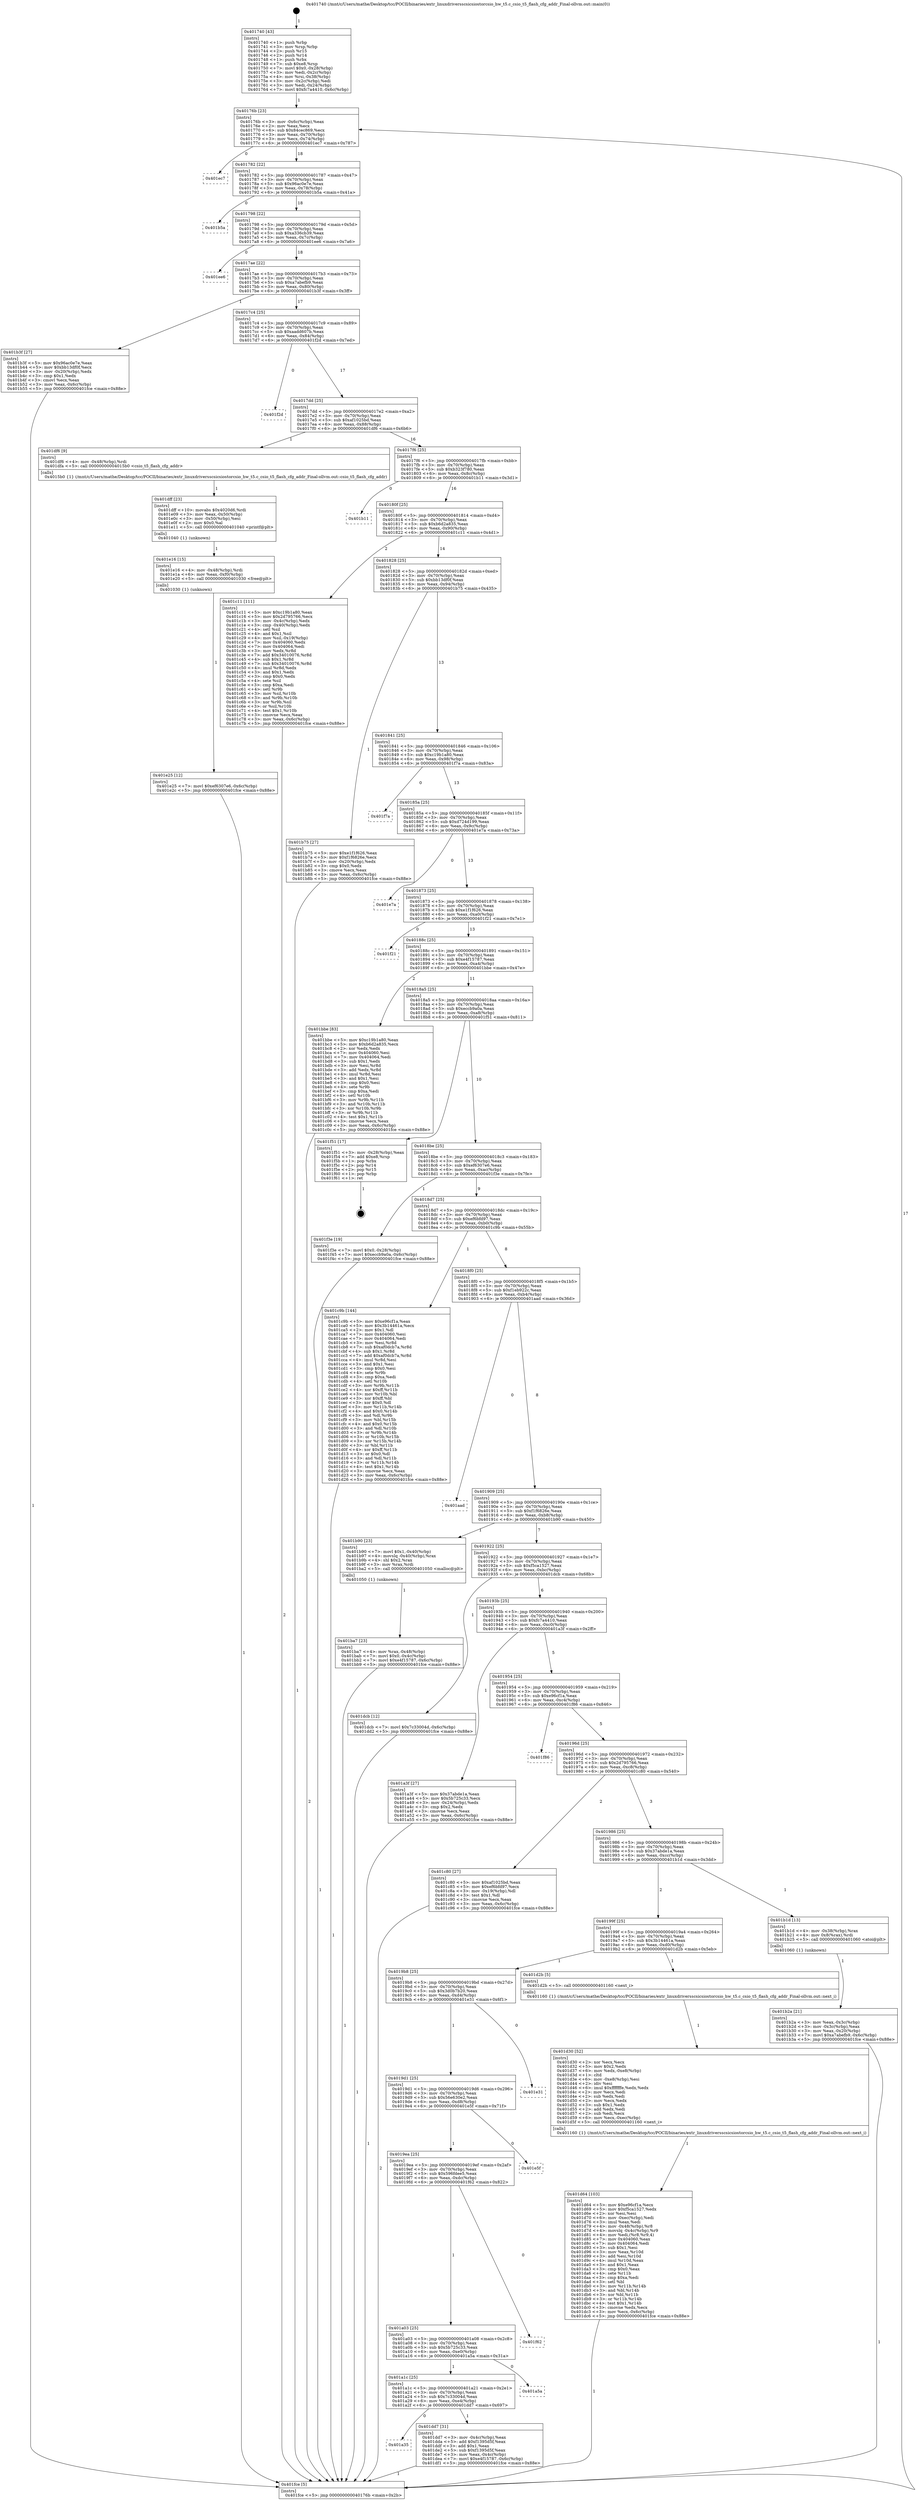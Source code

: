 digraph "0x401740" {
  label = "0x401740 (/mnt/c/Users/mathe/Desktop/tcc/POCII/binaries/extr_linuxdriversscsicsiostorcsio_hw_t5.c_csio_t5_flash_cfg_addr_Final-ollvm.out::main(0))"
  labelloc = "t"
  node[shape=record]

  Entry [label="",width=0.3,height=0.3,shape=circle,fillcolor=black,style=filled]
  "0x40176b" [label="{
     0x40176b [23]\l
     | [instrs]\l
     &nbsp;&nbsp;0x40176b \<+3\>: mov -0x6c(%rbp),%eax\l
     &nbsp;&nbsp;0x40176e \<+2\>: mov %eax,%ecx\l
     &nbsp;&nbsp;0x401770 \<+6\>: sub $0x84cec869,%ecx\l
     &nbsp;&nbsp;0x401776 \<+3\>: mov %eax,-0x70(%rbp)\l
     &nbsp;&nbsp;0x401779 \<+3\>: mov %ecx,-0x74(%rbp)\l
     &nbsp;&nbsp;0x40177c \<+6\>: je 0000000000401ec7 \<main+0x787\>\l
  }"]
  "0x401ec7" [label="{
     0x401ec7\l
  }", style=dashed]
  "0x401782" [label="{
     0x401782 [22]\l
     | [instrs]\l
     &nbsp;&nbsp;0x401782 \<+5\>: jmp 0000000000401787 \<main+0x47\>\l
     &nbsp;&nbsp;0x401787 \<+3\>: mov -0x70(%rbp),%eax\l
     &nbsp;&nbsp;0x40178a \<+5\>: sub $0x96ac0e7e,%eax\l
     &nbsp;&nbsp;0x40178f \<+3\>: mov %eax,-0x78(%rbp)\l
     &nbsp;&nbsp;0x401792 \<+6\>: je 0000000000401b5a \<main+0x41a\>\l
  }"]
  Exit [label="",width=0.3,height=0.3,shape=circle,fillcolor=black,style=filled,peripheries=2]
  "0x401b5a" [label="{
     0x401b5a\l
  }", style=dashed]
  "0x401798" [label="{
     0x401798 [22]\l
     | [instrs]\l
     &nbsp;&nbsp;0x401798 \<+5\>: jmp 000000000040179d \<main+0x5d\>\l
     &nbsp;&nbsp;0x40179d \<+3\>: mov -0x70(%rbp),%eax\l
     &nbsp;&nbsp;0x4017a0 \<+5\>: sub $0xa336cb39,%eax\l
     &nbsp;&nbsp;0x4017a5 \<+3\>: mov %eax,-0x7c(%rbp)\l
     &nbsp;&nbsp;0x4017a8 \<+6\>: je 0000000000401ee6 \<main+0x7a6\>\l
  }"]
  "0x401e25" [label="{
     0x401e25 [12]\l
     | [instrs]\l
     &nbsp;&nbsp;0x401e25 \<+7\>: movl $0xef6307e6,-0x6c(%rbp)\l
     &nbsp;&nbsp;0x401e2c \<+5\>: jmp 0000000000401fce \<main+0x88e\>\l
  }"]
  "0x401ee6" [label="{
     0x401ee6\l
  }", style=dashed]
  "0x4017ae" [label="{
     0x4017ae [22]\l
     | [instrs]\l
     &nbsp;&nbsp;0x4017ae \<+5\>: jmp 00000000004017b3 \<main+0x73\>\l
     &nbsp;&nbsp;0x4017b3 \<+3\>: mov -0x70(%rbp),%eax\l
     &nbsp;&nbsp;0x4017b6 \<+5\>: sub $0xa7abefb9,%eax\l
     &nbsp;&nbsp;0x4017bb \<+3\>: mov %eax,-0x80(%rbp)\l
     &nbsp;&nbsp;0x4017be \<+6\>: je 0000000000401b3f \<main+0x3ff\>\l
  }"]
  "0x401e16" [label="{
     0x401e16 [15]\l
     | [instrs]\l
     &nbsp;&nbsp;0x401e16 \<+4\>: mov -0x48(%rbp),%rdi\l
     &nbsp;&nbsp;0x401e1a \<+6\>: mov %eax,-0xf0(%rbp)\l
     &nbsp;&nbsp;0x401e20 \<+5\>: call 0000000000401030 \<free@plt\>\l
     | [calls]\l
     &nbsp;&nbsp;0x401030 \{1\} (unknown)\l
  }"]
  "0x401b3f" [label="{
     0x401b3f [27]\l
     | [instrs]\l
     &nbsp;&nbsp;0x401b3f \<+5\>: mov $0x96ac0e7e,%eax\l
     &nbsp;&nbsp;0x401b44 \<+5\>: mov $0xbb13df0f,%ecx\l
     &nbsp;&nbsp;0x401b49 \<+3\>: mov -0x20(%rbp),%edx\l
     &nbsp;&nbsp;0x401b4c \<+3\>: cmp $0x1,%edx\l
     &nbsp;&nbsp;0x401b4f \<+3\>: cmovl %ecx,%eax\l
     &nbsp;&nbsp;0x401b52 \<+3\>: mov %eax,-0x6c(%rbp)\l
     &nbsp;&nbsp;0x401b55 \<+5\>: jmp 0000000000401fce \<main+0x88e\>\l
  }"]
  "0x4017c4" [label="{
     0x4017c4 [25]\l
     | [instrs]\l
     &nbsp;&nbsp;0x4017c4 \<+5\>: jmp 00000000004017c9 \<main+0x89\>\l
     &nbsp;&nbsp;0x4017c9 \<+3\>: mov -0x70(%rbp),%eax\l
     &nbsp;&nbsp;0x4017cc \<+5\>: sub $0xaadd607b,%eax\l
     &nbsp;&nbsp;0x4017d1 \<+6\>: mov %eax,-0x84(%rbp)\l
     &nbsp;&nbsp;0x4017d7 \<+6\>: je 0000000000401f2d \<main+0x7ed\>\l
  }"]
  "0x401dff" [label="{
     0x401dff [23]\l
     | [instrs]\l
     &nbsp;&nbsp;0x401dff \<+10\>: movabs $0x4020d6,%rdi\l
     &nbsp;&nbsp;0x401e09 \<+3\>: mov %eax,-0x50(%rbp)\l
     &nbsp;&nbsp;0x401e0c \<+3\>: mov -0x50(%rbp),%esi\l
     &nbsp;&nbsp;0x401e0f \<+2\>: mov $0x0,%al\l
     &nbsp;&nbsp;0x401e11 \<+5\>: call 0000000000401040 \<printf@plt\>\l
     | [calls]\l
     &nbsp;&nbsp;0x401040 \{1\} (unknown)\l
  }"]
  "0x401f2d" [label="{
     0x401f2d\l
  }", style=dashed]
  "0x4017dd" [label="{
     0x4017dd [25]\l
     | [instrs]\l
     &nbsp;&nbsp;0x4017dd \<+5\>: jmp 00000000004017e2 \<main+0xa2\>\l
     &nbsp;&nbsp;0x4017e2 \<+3\>: mov -0x70(%rbp),%eax\l
     &nbsp;&nbsp;0x4017e5 \<+5\>: sub $0xaf1025bd,%eax\l
     &nbsp;&nbsp;0x4017ea \<+6\>: mov %eax,-0x88(%rbp)\l
     &nbsp;&nbsp;0x4017f0 \<+6\>: je 0000000000401df6 \<main+0x6b6\>\l
  }"]
  "0x401a35" [label="{
     0x401a35\l
  }", style=dashed]
  "0x401df6" [label="{
     0x401df6 [9]\l
     | [instrs]\l
     &nbsp;&nbsp;0x401df6 \<+4\>: mov -0x48(%rbp),%rdi\l
     &nbsp;&nbsp;0x401dfa \<+5\>: call 00000000004015b0 \<csio_t5_flash_cfg_addr\>\l
     | [calls]\l
     &nbsp;&nbsp;0x4015b0 \{1\} (/mnt/c/Users/mathe/Desktop/tcc/POCII/binaries/extr_linuxdriversscsicsiostorcsio_hw_t5.c_csio_t5_flash_cfg_addr_Final-ollvm.out::csio_t5_flash_cfg_addr)\l
  }"]
  "0x4017f6" [label="{
     0x4017f6 [25]\l
     | [instrs]\l
     &nbsp;&nbsp;0x4017f6 \<+5\>: jmp 00000000004017fb \<main+0xbb\>\l
     &nbsp;&nbsp;0x4017fb \<+3\>: mov -0x70(%rbp),%eax\l
     &nbsp;&nbsp;0x4017fe \<+5\>: sub $0xb323f780,%eax\l
     &nbsp;&nbsp;0x401803 \<+6\>: mov %eax,-0x8c(%rbp)\l
     &nbsp;&nbsp;0x401809 \<+6\>: je 0000000000401b11 \<main+0x3d1\>\l
  }"]
  "0x401dd7" [label="{
     0x401dd7 [31]\l
     | [instrs]\l
     &nbsp;&nbsp;0x401dd7 \<+3\>: mov -0x4c(%rbp),%eax\l
     &nbsp;&nbsp;0x401dda \<+5\>: add $0xf1395d5f,%eax\l
     &nbsp;&nbsp;0x401ddf \<+3\>: add $0x1,%eax\l
     &nbsp;&nbsp;0x401de2 \<+5\>: sub $0xf1395d5f,%eax\l
     &nbsp;&nbsp;0x401de7 \<+3\>: mov %eax,-0x4c(%rbp)\l
     &nbsp;&nbsp;0x401dea \<+7\>: movl $0xe4f15787,-0x6c(%rbp)\l
     &nbsp;&nbsp;0x401df1 \<+5\>: jmp 0000000000401fce \<main+0x88e\>\l
  }"]
  "0x401b11" [label="{
     0x401b11\l
  }", style=dashed]
  "0x40180f" [label="{
     0x40180f [25]\l
     | [instrs]\l
     &nbsp;&nbsp;0x40180f \<+5\>: jmp 0000000000401814 \<main+0xd4\>\l
     &nbsp;&nbsp;0x401814 \<+3\>: mov -0x70(%rbp),%eax\l
     &nbsp;&nbsp;0x401817 \<+5\>: sub $0xb6d2a835,%eax\l
     &nbsp;&nbsp;0x40181c \<+6\>: mov %eax,-0x90(%rbp)\l
     &nbsp;&nbsp;0x401822 \<+6\>: je 0000000000401c11 \<main+0x4d1\>\l
  }"]
  "0x401a1c" [label="{
     0x401a1c [25]\l
     | [instrs]\l
     &nbsp;&nbsp;0x401a1c \<+5\>: jmp 0000000000401a21 \<main+0x2e1\>\l
     &nbsp;&nbsp;0x401a21 \<+3\>: mov -0x70(%rbp),%eax\l
     &nbsp;&nbsp;0x401a24 \<+5\>: sub $0x7c33004d,%eax\l
     &nbsp;&nbsp;0x401a29 \<+6\>: mov %eax,-0xe4(%rbp)\l
     &nbsp;&nbsp;0x401a2f \<+6\>: je 0000000000401dd7 \<main+0x697\>\l
  }"]
  "0x401c11" [label="{
     0x401c11 [111]\l
     | [instrs]\l
     &nbsp;&nbsp;0x401c11 \<+5\>: mov $0xc19b1a80,%eax\l
     &nbsp;&nbsp;0x401c16 \<+5\>: mov $0x2d795766,%ecx\l
     &nbsp;&nbsp;0x401c1b \<+3\>: mov -0x4c(%rbp),%edx\l
     &nbsp;&nbsp;0x401c1e \<+3\>: cmp -0x40(%rbp),%edx\l
     &nbsp;&nbsp;0x401c21 \<+4\>: setl %sil\l
     &nbsp;&nbsp;0x401c25 \<+4\>: and $0x1,%sil\l
     &nbsp;&nbsp;0x401c29 \<+4\>: mov %sil,-0x19(%rbp)\l
     &nbsp;&nbsp;0x401c2d \<+7\>: mov 0x404060,%edx\l
     &nbsp;&nbsp;0x401c34 \<+7\>: mov 0x404064,%edi\l
     &nbsp;&nbsp;0x401c3b \<+3\>: mov %edx,%r8d\l
     &nbsp;&nbsp;0x401c3e \<+7\>: add $0x34010076,%r8d\l
     &nbsp;&nbsp;0x401c45 \<+4\>: sub $0x1,%r8d\l
     &nbsp;&nbsp;0x401c49 \<+7\>: sub $0x34010076,%r8d\l
     &nbsp;&nbsp;0x401c50 \<+4\>: imul %r8d,%edx\l
     &nbsp;&nbsp;0x401c54 \<+3\>: and $0x1,%edx\l
     &nbsp;&nbsp;0x401c57 \<+3\>: cmp $0x0,%edx\l
     &nbsp;&nbsp;0x401c5a \<+4\>: sete %sil\l
     &nbsp;&nbsp;0x401c5e \<+3\>: cmp $0xa,%edi\l
     &nbsp;&nbsp;0x401c61 \<+4\>: setl %r9b\l
     &nbsp;&nbsp;0x401c65 \<+3\>: mov %sil,%r10b\l
     &nbsp;&nbsp;0x401c68 \<+3\>: and %r9b,%r10b\l
     &nbsp;&nbsp;0x401c6b \<+3\>: xor %r9b,%sil\l
     &nbsp;&nbsp;0x401c6e \<+3\>: or %sil,%r10b\l
     &nbsp;&nbsp;0x401c71 \<+4\>: test $0x1,%r10b\l
     &nbsp;&nbsp;0x401c75 \<+3\>: cmovne %ecx,%eax\l
     &nbsp;&nbsp;0x401c78 \<+3\>: mov %eax,-0x6c(%rbp)\l
     &nbsp;&nbsp;0x401c7b \<+5\>: jmp 0000000000401fce \<main+0x88e\>\l
  }"]
  "0x401828" [label="{
     0x401828 [25]\l
     | [instrs]\l
     &nbsp;&nbsp;0x401828 \<+5\>: jmp 000000000040182d \<main+0xed\>\l
     &nbsp;&nbsp;0x40182d \<+3\>: mov -0x70(%rbp),%eax\l
     &nbsp;&nbsp;0x401830 \<+5\>: sub $0xbb13df0f,%eax\l
     &nbsp;&nbsp;0x401835 \<+6\>: mov %eax,-0x94(%rbp)\l
     &nbsp;&nbsp;0x40183b \<+6\>: je 0000000000401b75 \<main+0x435\>\l
  }"]
  "0x401a5a" [label="{
     0x401a5a\l
  }", style=dashed]
  "0x401b75" [label="{
     0x401b75 [27]\l
     | [instrs]\l
     &nbsp;&nbsp;0x401b75 \<+5\>: mov $0xe1f1f626,%eax\l
     &nbsp;&nbsp;0x401b7a \<+5\>: mov $0xf1f6826e,%ecx\l
     &nbsp;&nbsp;0x401b7f \<+3\>: mov -0x20(%rbp),%edx\l
     &nbsp;&nbsp;0x401b82 \<+3\>: cmp $0x0,%edx\l
     &nbsp;&nbsp;0x401b85 \<+3\>: cmove %ecx,%eax\l
     &nbsp;&nbsp;0x401b88 \<+3\>: mov %eax,-0x6c(%rbp)\l
     &nbsp;&nbsp;0x401b8b \<+5\>: jmp 0000000000401fce \<main+0x88e\>\l
  }"]
  "0x401841" [label="{
     0x401841 [25]\l
     | [instrs]\l
     &nbsp;&nbsp;0x401841 \<+5\>: jmp 0000000000401846 \<main+0x106\>\l
     &nbsp;&nbsp;0x401846 \<+3\>: mov -0x70(%rbp),%eax\l
     &nbsp;&nbsp;0x401849 \<+5\>: sub $0xc19b1a80,%eax\l
     &nbsp;&nbsp;0x40184e \<+6\>: mov %eax,-0x98(%rbp)\l
     &nbsp;&nbsp;0x401854 \<+6\>: je 0000000000401f7a \<main+0x83a\>\l
  }"]
  "0x401a03" [label="{
     0x401a03 [25]\l
     | [instrs]\l
     &nbsp;&nbsp;0x401a03 \<+5\>: jmp 0000000000401a08 \<main+0x2c8\>\l
     &nbsp;&nbsp;0x401a08 \<+3\>: mov -0x70(%rbp),%eax\l
     &nbsp;&nbsp;0x401a0b \<+5\>: sub $0x5b725c33,%eax\l
     &nbsp;&nbsp;0x401a10 \<+6\>: mov %eax,-0xe0(%rbp)\l
     &nbsp;&nbsp;0x401a16 \<+6\>: je 0000000000401a5a \<main+0x31a\>\l
  }"]
  "0x401f7a" [label="{
     0x401f7a\l
  }", style=dashed]
  "0x40185a" [label="{
     0x40185a [25]\l
     | [instrs]\l
     &nbsp;&nbsp;0x40185a \<+5\>: jmp 000000000040185f \<main+0x11f\>\l
     &nbsp;&nbsp;0x40185f \<+3\>: mov -0x70(%rbp),%eax\l
     &nbsp;&nbsp;0x401862 \<+5\>: sub $0xd724d199,%eax\l
     &nbsp;&nbsp;0x401867 \<+6\>: mov %eax,-0x9c(%rbp)\l
     &nbsp;&nbsp;0x40186d \<+6\>: je 0000000000401e7a \<main+0x73a\>\l
  }"]
  "0x401f62" [label="{
     0x401f62\l
  }", style=dashed]
  "0x401e7a" [label="{
     0x401e7a\l
  }", style=dashed]
  "0x401873" [label="{
     0x401873 [25]\l
     | [instrs]\l
     &nbsp;&nbsp;0x401873 \<+5\>: jmp 0000000000401878 \<main+0x138\>\l
     &nbsp;&nbsp;0x401878 \<+3\>: mov -0x70(%rbp),%eax\l
     &nbsp;&nbsp;0x40187b \<+5\>: sub $0xe1f1f626,%eax\l
     &nbsp;&nbsp;0x401880 \<+6\>: mov %eax,-0xa0(%rbp)\l
     &nbsp;&nbsp;0x401886 \<+6\>: je 0000000000401f21 \<main+0x7e1\>\l
  }"]
  "0x4019ea" [label="{
     0x4019ea [25]\l
     | [instrs]\l
     &nbsp;&nbsp;0x4019ea \<+5\>: jmp 00000000004019ef \<main+0x2af\>\l
     &nbsp;&nbsp;0x4019ef \<+3\>: mov -0x70(%rbp),%eax\l
     &nbsp;&nbsp;0x4019f2 \<+5\>: sub $0x596fdee5,%eax\l
     &nbsp;&nbsp;0x4019f7 \<+6\>: mov %eax,-0xdc(%rbp)\l
     &nbsp;&nbsp;0x4019fd \<+6\>: je 0000000000401f62 \<main+0x822\>\l
  }"]
  "0x401f21" [label="{
     0x401f21\l
  }", style=dashed]
  "0x40188c" [label="{
     0x40188c [25]\l
     | [instrs]\l
     &nbsp;&nbsp;0x40188c \<+5\>: jmp 0000000000401891 \<main+0x151\>\l
     &nbsp;&nbsp;0x401891 \<+3\>: mov -0x70(%rbp),%eax\l
     &nbsp;&nbsp;0x401894 \<+5\>: sub $0xe4f15787,%eax\l
     &nbsp;&nbsp;0x401899 \<+6\>: mov %eax,-0xa4(%rbp)\l
     &nbsp;&nbsp;0x40189f \<+6\>: je 0000000000401bbe \<main+0x47e\>\l
  }"]
  "0x401e5f" [label="{
     0x401e5f\l
  }", style=dashed]
  "0x401bbe" [label="{
     0x401bbe [83]\l
     | [instrs]\l
     &nbsp;&nbsp;0x401bbe \<+5\>: mov $0xc19b1a80,%eax\l
     &nbsp;&nbsp;0x401bc3 \<+5\>: mov $0xb6d2a835,%ecx\l
     &nbsp;&nbsp;0x401bc8 \<+2\>: xor %edx,%edx\l
     &nbsp;&nbsp;0x401bca \<+7\>: mov 0x404060,%esi\l
     &nbsp;&nbsp;0x401bd1 \<+7\>: mov 0x404064,%edi\l
     &nbsp;&nbsp;0x401bd8 \<+3\>: sub $0x1,%edx\l
     &nbsp;&nbsp;0x401bdb \<+3\>: mov %esi,%r8d\l
     &nbsp;&nbsp;0x401bde \<+3\>: add %edx,%r8d\l
     &nbsp;&nbsp;0x401be1 \<+4\>: imul %r8d,%esi\l
     &nbsp;&nbsp;0x401be5 \<+3\>: and $0x1,%esi\l
     &nbsp;&nbsp;0x401be8 \<+3\>: cmp $0x0,%esi\l
     &nbsp;&nbsp;0x401beb \<+4\>: sete %r9b\l
     &nbsp;&nbsp;0x401bef \<+3\>: cmp $0xa,%edi\l
     &nbsp;&nbsp;0x401bf2 \<+4\>: setl %r10b\l
     &nbsp;&nbsp;0x401bf6 \<+3\>: mov %r9b,%r11b\l
     &nbsp;&nbsp;0x401bf9 \<+3\>: and %r10b,%r11b\l
     &nbsp;&nbsp;0x401bfc \<+3\>: xor %r10b,%r9b\l
     &nbsp;&nbsp;0x401bff \<+3\>: or %r9b,%r11b\l
     &nbsp;&nbsp;0x401c02 \<+4\>: test $0x1,%r11b\l
     &nbsp;&nbsp;0x401c06 \<+3\>: cmovne %ecx,%eax\l
     &nbsp;&nbsp;0x401c09 \<+3\>: mov %eax,-0x6c(%rbp)\l
     &nbsp;&nbsp;0x401c0c \<+5\>: jmp 0000000000401fce \<main+0x88e\>\l
  }"]
  "0x4018a5" [label="{
     0x4018a5 [25]\l
     | [instrs]\l
     &nbsp;&nbsp;0x4018a5 \<+5\>: jmp 00000000004018aa \<main+0x16a\>\l
     &nbsp;&nbsp;0x4018aa \<+3\>: mov -0x70(%rbp),%eax\l
     &nbsp;&nbsp;0x4018ad \<+5\>: sub $0xeccb9a0a,%eax\l
     &nbsp;&nbsp;0x4018b2 \<+6\>: mov %eax,-0xa8(%rbp)\l
     &nbsp;&nbsp;0x4018b8 \<+6\>: je 0000000000401f51 \<main+0x811\>\l
  }"]
  "0x4019d1" [label="{
     0x4019d1 [25]\l
     | [instrs]\l
     &nbsp;&nbsp;0x4019d1 \<+5\>: jmp 00000000004019d6 \<main+0x296\>\l
     &nbsp;&nbsp;0x4019d6 \<+3\>: mov -0x70(%rbp),%eax\l
     &nbsp;&nbsp;0x4019d9 \<+5\>: sub $0x56e630e2,%eax\l
     &nbsp;&nbsp;0x4019de \<+6\>: mov %eax,-0xd8(%rbp)\l
     &nbsp;&nbsp;0x4019e4 \<+6\>: je 0000000000401e5f \<main+0x71f\>\l
  }"]
  "0x401f51" [label="{
     0x401f51 [17]\l
     | [instrs]\l
     &nbsp;&nbsp;0x401f51 \<+3\>: mov -0x28(%rbp),%eax\l
     &nbsp;&nbsp;0x401f54 \<+7\>: add $0xe8,%rsp\l
     &nbsp;&nbsp;0x401f5b \<+1\>: pop %rbx\l
     &nbsp;&nbsp;0x401f5c \<+2\>: pop %r14\l
     &nbsp;&nbsp;0x401f5e \<+2\>: pop %r15\l
     &nbsp;&nbsp;0x401f60 \<+1\>: pop %rbp\l
     &nbsp;&nbsp;0x401f61 \<+1\>: ret\l
  }"]
  "0x4018be" [label="{
     0x4018be [25]\l
     | [instrs]\l
     &nbsp;&nbsp;0x4018be \<+5\>: jmp 00000000004018c3 \<main+0x183\>\l
     &nbsp;&nbsp;0x4018c3 \<+3\>: mov -0x70(%rbp),%eax\l
     &nbsp;&nbsp;0x4018c6 \<+5\>: sub $0xef6307e6,%eax\l
     &nbsp;&nbsp;0x4018cb \<+6\>: mov %eax,-0xac(%rbp)\l
     &nbsp;&nbsp;0x4018d1 \<+6\>: je 0000000000401f3e \<main+0x7fe\>\l
  }"]
  "0x401e31" [label="{
     0x401e31\l
  }", style=dashed]
  "0x401f3e" [label="{
     0x401f3e [19]\l
     | [instrs]\l
     &nbsp;&nbsp;0x401f3e \<+7\>: movl $0x0,-0x28(%rbp)\l
     &nbsp;&nbsp;0x401f45 \<+7\>: movl $0xeccb9a0a,-0x6c(%rbp)\l
     &nbsp;&nbsp;0x401f4c \<+5\>: jmp 0000000000401fce \<main+0x88e\>\l
  }"]
  "0x4018d7" [label="{
     0x4018d7 [25]\l
     | [instrs]\l
     &nbsp;&nbsp;0x4018d7 \<+5\>: jmp 00000000004018dc \<main+0x19c\>\l
     &nbsp;&nbsp;0x4018dc \<+3\>: mov -0x70(%rbp),%eax\l
     &nbsp;&nbsp;0x4018df \<+5\>: sub $0xef6bfd97,%eax\l
     &nbsp;&nbsp;0x4018e4 \<+6\>: mov %eax,-0xb0(%rbp)\l
     &nbsp;&nbsp;0x4018ea \<+6\>: je 0000000000401c9b \<main+0x55b\>\l
  }"]
  "0x401d64" [label="{
     0x401d64 [103]\l
     | [instrs]\l
     &nbsp;&nbsp;0x401d64 \<+5\>: mov $0xe96cf1a,%ecx\l
     &nbsp;&nbsp;0x401d69 \<+5\>: mov $0xf5ca1527,%edx\l
     &nbsp;&nbsp;0x401d6e \<+2\>: xor %esi,%esi\l
     &nbsp;&nbsp;0x401d70 \<+6\>: mov -0xec(%rbp),%edi\l
     &nbsp;&nbsp;0x401d76 \<+3\>: imul %eax,%edi\l
     &nbsp;&nbsp;0x401d79 \<+4\>: mov -0x48(%rbp),%r8\l
     &nbsp;&nbsp;0x401d7d \<+4\>: movslq -0x4c(%rbp),%r9\l
     &nbsp;&nbsp;0x401d81 \<+4\>: mov %edi,(%r8,%r9,4)\l
     &nbsp;&nbsp;0x401d85 \<+7\>: mov 0x404060,%eax\l
     &nbsp;&nbsp;0x401d8c \<+7\>: mov 0x404064,%edi\l
     &nbsp;&nbsp;0x401d93 \<+3\>: sub $0x1,%esi\l
     &nbsp;&nbsp;0x401d96 \<+3\>: mov %eax,%r10d\l
     &nbsp;&nbsp;0x401d99 \<+3\>: add %esi,%r10d\l
     &nbsp;&nbsp;0x401d9c \<+4\>: imul %r10d,%eax\l
     &nbsp;&nbsp;0x401da0 \<+3\>: and $0x1,%eax\l
     &nbsp;&nbsp;0x401da3 \<+3\>: cmp $0x0,%eax\l
     &nbsp;&nbsp;0x401da6 \<+4\>: sete %r11b\l
     &nbsp;&nbsp;0x401daa \<+3\>: cmp $0xa,%edi\l
     &nbsp;&nbsp;0x401dad \<+3\>: setl %bl\l
     &nbsp;&nbsp;0x401db0 \<+3\>: mov %r11b,%r14b\l
     &nbsp;&nbsp;0x401db3 \<+3\>: and %bl,%r14b\l
     &nbsp;&nbsp;0x401db6 \<+3\>: xor %bl,%r11b\l
     &nbsp;&nbsp;0x401db9 \<+3\>: or %r11b,%r14b\l
     &nbsp;&nbsp;0x401dbc \<+4\>: test $0x1,%r14b\l
     &nbsp;&nbsp;0x401dc0 \<+3\>: cmovne %edx,%ecx\l
     &nbsp;&nbsp;0x401dc3 \<+3\>: mov %ecx,-0x6c(%rbp)\l
     &nbsp;&nbsp;0x401dc6 \<+5\>: jmp 0000000000401fce \<main+0x88e\>\l
  }"]
  "0x401c9b" [label="{
     0x401c9b [144]\l
     | [instrs]\l
     &nbsp;&nbsp;0x401c9b \<+5\>: mov $0xe96cf1a,%eax\l
     &nbsp;&nbsp;0x401ca0 \<+5\>: mov $0x3b14461a,%ecx\l
     &nbsp;&nbsp;0x401ca5 \<+2\>: mov $0x1,%dl\l
     &nbsp;&nbsp;0x401ca7 \<+7\>: mov 0x404060,%esi\l
     &nbsp;&nbsp;0x401cae \<+7\>: mov 0x404064,%edi\l
     &nbsp;&nbsp;0x401cb5 \<+3\>: mov %esi,%r8d\l
     &nbsp;&nbsp;0x401cb8 \<+7\>: sub $0xaf0dcb7a,%r8d\l
     &nbsp;&nbsp;0x401cbf \<+4\>: sub $0x1,%r8d\l
     &nbsp;&nbsp;0x401cc3 \<+7\>: add $0xaf0dcb7a,%r8d\l
     &nbsp;&nbsp;0x401cca \<+4\>: imul %r8d,%esi\l
     &nbsp;&nbsp;0x401cce \<+3\>: and $0x1,%esi\l
     &nbsp;&nbsp;0x401cd1 \<+3\>: cmp $0x0,%esi\l
     &nbsp;&nbsp;0x401cd4 \<+4\>: sete %r9b\l
     &nbsp;&nbsp;0x401cd8 \<+3\>: cmp $0xa,%edi\l
     &nbsp;&nbsp;0x401cdb \<+4\>: setl %r10b\l
     &nbsp;&nbsp;0x401cdf \<+3\>: mov %r9b,%r11b\l
     &nbsp;&nbsp;0x401ce2 \<+4\>: xor $0xff,%r11b\l
     &nbsp;&nbsp;0x401ce6 \<+3\>: mov %r10b,%bl\l
     &nbsp;&nbsp;0x401ce9 \<+3\>: xor $0xff,%bl\l
     &nbsp;&nbsp;0x401cec \<+3\>: xor $0x0,%dl\l
     &nbsp;&nbsp;0x401cef \<+3\>: mov %r11b,%r14b\l
     &nbsp;&nbsp;0x401cf2 \<+4\>: and $0x0,%r14b\l
     &nbsp;&nbsp;0x401cf6 \<+3\>: and %dl,%r9b\l
     &nbsp;&nbsp;0x401cf9 \<+3\>: mov %bl,%r15b\l
     &nbsp;&nbsp;0x401cfc \<+4\>: and $0x0,%r15b\l
     &nbsp;&nbsp;0x401d00 \<+3\>: and %dl,%r10b\l
     &nbsp;&nbsp;0x401d03 \<+3\>: or %r9b,%r14b\l
     &nbsp;&nbsp;0x401d06 \<+3\>: or %r10b,%r15b\l
     &nbsp;&nbsp;0x401d09 \<+3\>: xor %r15b,%r14b\l
     &nbsp;&nbsp;0x401d0c \<+3\>: or %bl,%r11b\l
     &nbsp;&nbsp;0x401d0f \<+4\>: xor $0xff,%r11b\l
     &nbsp;&nbsp;0x401d13 \<+3\>: or $0x0,%dl\l
     &nbsp;&nbsp;0x401d16 \<+3\>: and %dl,%r11b\l
     &nbsp;&nbsp;0x401d19 \<+3\>: or %r11b,%r14b\l
     &nbsp;&nbsp;0x401d1c \<+4\>: test $0x1,%r14b\l
     &nbsp;&nbsp;0x401d20 \<+3\>: cmovne %ecx,%eax\l
     &nbsp;&nbsp;0x401d23 \<+3\>: mov %eax,-0x6c(%rbp)\l
     &nbsp;&nbsp;0x401d26 \<+5\>: jmp 0000000000401fce \<main+0x88e\>\l
  }"]
  "0x4018f0" [label="{
     0x4018f0 [25]\l
     | [instrs]\l
     &nbsp;&nbsp;0x4018f0 \<+5\>: jmp 00000000004018f5 \<main+0x1b5\>\l
     &nbsp;&nbsp;0x4018f5 \<+3\>: mov -0x70(%rbp),%eax\l
     &nbsp;&nbsp;0x4018f8 \<+5\>: sub $0xf1eb922c,%eax\l
     &nbsp;&nbsp;0x4018fd \<+6\>: mov %eax,-0xb4(%rbp)\l
     &nbsp;&nbsp;0x401903 \<+6\>: je 0000000000401aad \<main+0x36d\>\l
  }"]
  "0x401d30" [label="{
     0x401d30 [52]\l
     | [instrs]\l
     &nbsp;&nbsp;0x401d30 \<+2\>: xor %ecx,%ecx\l
     &nbsp;&nbsp;0x401d32 \<+5\>: mov $0x2,%edx\l
     &nbsp;&nbsp;0x401d37 \<+6\>: mov %edx,-0xe8(%rbp)\l
     &nbsp;&nbsp;0x401d3d \<+1\>: cltd\l
     &nbsp;&nbsp;0x401d3e \<+6\>: mov -0xe8(%rbp),%esi\l
     &nbsp;&nbsp;0x401d44 \<+2\>: idiv %esi\l
     &nbsp;&nbsp;0x401d46 \<+6\>: imul $0xfffffffe,%edx,%edx\l
     &nbsp;&nbsp;0x401d4c \<+2\>: mov %ecx,%edi\l
     &nbsp;&nbsp;0x401d4e \<+2\>: sub %edx,%edi\l
     &nbsp;&nbsp;0x401d50 \<+2\>: mov %ecx,%edx\l
     &nbsp;&nbsp;0x401d52 \<+3\>: sub $0x1,%edx\l
     &nbsp;&nbsp;0x401d55 \<+2\>: add %edx,%edi\l
     &nbsp;&nbsp;0x401d57 \<+2\>: sub %edi,%ecx\l
     &nbsp;&nbsp;0x401d59 \<+6\>: mov %ecx,-0xec(%rbp)\l
     &nbsp;&nbsp;0x401d5f \<+5\>: call 0000000000401160 \<next_i\>\l
     | [calls]\l
     &nbsp;&nbsp;0x401160 \{1\} (/mnt/c/Users/mathe/Desktop/tcc/POCII/binaries/extr_linuxdriversscsicsiostorcsio_hw_t5.c_csio_t5_flash_cfg_addr_Final-ollvm.out::next_i)\l
  }"]
  "0x401aad" [label="{
     0x401aad\l
  }", style=dashed]
  "0x401909" [label="{
     0x401909 [25]\l
     | [instrs]\l
     &nbsp;&nbsp;0x401909 \<+5\>: jmp 000000000040190e \<main+0x1ce\>\l
     &nbsp;&nbsp;0x40190e \<+3\>: mov -0x70(%rbp),%eax\l
     &nbsp;&nbsp;0x401911 \<+5\>: sub $0xf1f6826e,%eax\l
     &nbsp;&nbsp;0x401916 \<+6\>: mov %eax,-0xb8(%rbp)\l
     &nbsp;&nbsp;0x40191c \<+6\>: je 0000000000401b90 \<main+0x450\>\l
  }"]
  "0x4019b8" [label="{
     0x4019b8 [25]\l
     | [instrs]\l
     &nbsp;&nbsp;0x4019b8 \<+5\>: jmp 00000000004019bd \<main+0x27d\>\l
     &nbsp;&nbsp;0x4019bd \<+3\>: mov -0x70(%rbp),%eax\l
     &nbsp;&nbsp;0x4019c0 \<+5\>: sub $0x3d0b7b20,%eax\l
     &nbsp;&nbsp;0x4019c5 \<+6\>: mov %eax,-0xd4(%rbp)\l
     &nbsp;&nbsp;0x4019cb \<+6\>: je 0000000000401e31 \<main+0x6f1\>\l
  }"]
  "0x401b90" [label="{
     0x401b90 [23]\l
     | [instrs]\l
     &nbsp;&nbsp;0x401b90 \<+7\>: movl $0x1,-0x40(%rbp)\l
     &nbsp;&nbsp;0x401b97 \<+4\>: movslq -0x40(%rbp),%rax\l
     &nbsp;&nbsp;0x401b9b \<+4\>: shl $0x2,%rax\l
     &nbsp;&nbsp;0x401b9f \<+3\>: mov %rax,%rdi\l
     &nbsp;&nbsp;0x401ba2 \<+5\>: call 0000000000401050 \<malloc@plt\>\l
     | [calls]\l
     &nbsp;&nbsp;0x401050 \{1\} (unknown)\l
  }"]
  "0x401922" [label="{
     0x401922 [25]\l
     | [instrs]\l
     &nbsp;&nbsp;0x401922 \<+5\>: jmp 0000000000401927 \<main+0x1e7\>\l
     &nbsp;&nbsp;0x401927 \<+3\>: mov -0x70(%rbp),%eax\l
     &nbsp;&nbsp;0x40192a \<+5\>: sub $0xf5ca1527,%eax\l
     &nbsp;&nbsp;0x40192f \<+6\>: mov %eax,-0xbc(%rbp)\l
     &nbsp;&nbsp;0x401935 \<+6\>: je 0000000000401dcb \<main+0x68b\>\l
  }"]
  "0x401d2b" [label="{
     0x401d2b [5]\l
     | [instrs]\l
     &nbsp;&nbsp;0x401d2b \<+5\>: call 0000000000401160 \<next_i\>\l
     | [calls]\l
     &nbsp;&nbsp;0x401160 \{1\} (/mnt/c/Users/mathe/Desktop/tcc/POCII/binaries/extr_linuxdriversscsicsiostorcsio_hw_t5.c_csio_t5_flash_cfg_addr_Final-ollvm.out::next_i)\l
  }"]
  "0x401dcb" [label="{
     0x401dcb [12]\l
     | [instrs]\l
     &nbsp;&nbsp;0x401dcb \<+7\>: movl $0x7c33004d,-0x6c(%rbp)\l
     &nbsp;&nbsp;0x401dd2 \<+5\>: jmp 0000000000401fce \<main+0x88e\>\l
  }"]
  "0x40193b" [label="{
     0x40193b [25]\l
     | [instrs]\l
     &nbsp;&nbsp;0x40193b \<+5\>: jmp 0000000000401940 \<main+0x200\>\l
     &nbsp;&nbsp;0x401940 \<+3\>: mov -0x70(%rbp),%eax\l
     &nbsp;&nbsp;0x401943 \<+5\>: sub $0xfc7a4410,%eax\l
     &nbsp;&nbsp;0x401948 \<+6\>: mov %eax,-0xc0(%rbp)\l
     &nbsp;&nbsp;0x40194e \<+6\>: je 0000000000401a3f \<main+0x2ff\>\l
  }"]
  "0x401ba7" [label="{
     0x401ba7 [23]\l
     | [instrs]\l
     &nbsp;&nbsp;0x401ba7 \<+4\>: mov %rax,-0x48(%rbp)\l
     &nbsp;&nbsp;0x401bab \<+7\>: movl $0x0,-0x4c(%rbp)\l
     &nbsp;&nbsp;0x401bb2 \<+7\>: movl $0xe4f15787,-0x6c(%rbp)\l
     &nbsp;&nbsp;0x401bb9 \<+5\>: jmp 0000000000401fce \<main+0x88e\>\l
  }"]
  "0x401a3f" [label="{
     0x401a3f [27]\l
     | [instrs]\l
     &nbsp;&nbsp;0x401a3f \<+5\>: mov $0x37abde1a,%eax\l
     &nbsp;&nbsp;0x401a44 \<+5\>: mov $0x5b725c33,%ecx\l
     &nbsp;&nbsp;0x401a49 \<+3\>: mov -0x24(%rbp),%edx\l
     &nbsp;&nbsp;0x401a4c \<+3\>: cmp $0x2,%edx\l
     &nbsp;&nbsp;0x401a4f \<+3\>: cmovne %ecx,%eax\l
     &nbsp;&nbsp;0x401a52 \<+3\>: mov %eax,-0x6c(%rbp)\l
     &nbsp;&nbsp;0x401a55 \<+5\>: jmp 0000000000401fce \<main+0x88e\>\l
  }"]
  "0x401954" [label="{
     0x401954 [25]\l
     | [instrs]\l
     &nbsp;&nbsp;0x401954 \<+5\>: jmp 0000000000401959 \<main+0x219\>\l
     &nbsp;&nbsp;0x401959 \<+3\>: mov -0x70(%rbp),%eax\l
     &nbsp;&nbsp;0x40195c \<+5\>: sub $0xe96cf1a,%eax\l
     &nbsp;&nbsp;0x401961 \<+6\>: mov %eax,-0xc4(%rbp)\l
     &nbsp;&nbsp;0x401967 \<+6\>: je 0000000000401f86 \<main+0x846\>\l
  }"]
  "0x401fce" [label="{
     0x401fce [5]\l
     | [instrs]\l
     &nbsp;&nbsp;0x401fce \<+5\>: jmp 000000000040176b \<main+0x2b\>\l
  }"]
  "0x401740" [label="{
     0x401740 [43]\l
     | [instrs]\l
     &nbsp;&nbsp;0x401740 \<+1\>: push %rbp\l
     &nbsp;&nbsp;0x401741 \<+3\>: mov %rsp,%rbp\l
     &nbsp;&nbsp;0x401744 \<+2\>: push %r15\l
     &nbsp;&nbsp;0x401746 \<+2\>: push %r14\l
     &nbsp;&nbsp;0x401748 \<+1\>: push %rbx\l
     &nbsp;&nbsp;0x401749 \<+7\>: sub $0xe8,%rsp\l
     &nbsp;&nbsp;0x401750 \<+7\>: movl $0x0,-0x28(%rbp)\l
     &nbsp;&nbsp;0x401757 \<+3\>: mov %edi,-0x2c(%rbp)\l
     &nbsp;&nbsp;0x40175a \<+4\>: mov %rsi,-0x38(%rbp)\l
     &nbsp;&nbsp;0x40175e \<+3\>: mov -0x2c(%rbp),%edi\l
     &nbsp;&nbsp;0x401761 \<+3\>: mov %edi,-0x24(%rbp)\l
     &nbsp;&nbsp;0x401764 \<+7\>: movl $0xfc7a4410,-0x6c(%rbp)\l
  }"]
  "0x401b2a" [label="{
     0x401b2a [21]\l
     | [instrs]\l
     &nbsp;&nbsp;0x401b2a \<+3\>: mov %eax,-0x3c(%rbp)\l
     &nbsp;&nbsp;0x401b2d \<+3\>: mov -0x3c(%rbp),%eax\l
     &nbsp;&nbsp;0x401b30 \<+3\>: mov %eax,-0x20(%rbp)\l
     &nbsp;&nbsp;0x401b33 \<+7\>: movl $0xa7abefb9,-0x6c(%rbp)\l
     &nbsp;&nbsp;0x401b3a \<+5\>: jmp 0000000000401fce \<main+0x88e\>\l
  }"]
  "0x401f86" [label="{
     0x401f86\l
  }", style=dashed]
  "0x40196d" [label="{
     0x40196d [25]\l
     | [instrs]\l
     &nbsp;&nbsp;0x40196d \<+5\>: jmp 0000000000401972 \<main+0x232\>\l
     &nbsp;&nbsp;0x401972 \<+3\>: mov -0x70(%rbp),%eax\l
     &nbsp;&nbsp;0x401975 \<+5\>: sub $0x2d795766,%eax\l
     &nbsp;&nbsp;0x40197a \<+6\>: mov %eax,-0xc8(%rbp)\l
     &nbsp;&nbsp;0x401980 \<+6\>: je 0000000000401c80 \<main+0x540\>\l
  }"]
  "0x40199f" [label="{
     0x40199f [25]\l
     | [instrs]\l
     &nbsp;&nbsp;0x40199f \<+5\>: jmp 00000000004019a4 \<main+0x264\>\l
     &nbsp;&nbsp;0x4019a4 \<+3\>: mov -0x70(%rbp),%eax\l
     &nbsp;&nbsp;0x4019a7 \<+5\>: sub $0x3b14461a,%eax\l
     &nbsp;&nbsp;0x4019ac \<+6\>: mov %eax,-0xd0(%rbp)\l
     &nbsp;&nbsp;0x4019b2 \<+6\>: je 0000000000401d2b \<main+0x5eb\>\l
  }"]
  "0x401c80" [label="{
     0x401c80 [27]\l
     | [instrs]\l
     &nbsp;&nbsp;0x401c80 \<+5\>: mov $0xaf1025bd,%eax\l
     &nbsp;&nbsp;0x401c85 \<+5\>: mov $0xef6bfd97,%ecx\l
     &nbsp;&nbsp;0x401c8a \<+3\>: mov -0x19(%rbp),%dl\l
     &nbsp;&nbsp;0x401c8d \<+3\>: test $0x1,%dl\l
     &nbsp;&nbsp;0x401c90 \<+3\>: cmovne %ecx,%eax\l
     &nbsp;&nbsp;0x401c93 \<+3\>: mov %eax,-0x6c(%rbp)\l
     &nbsp;&nbsp;0x401c96 \<+5\>: jmp 0000000000401fce \<main+0x88e\>\l
  }"]
  "0x401986" [label="{
     0x401986 [25]\l
     | [instrs]\l
     &nbsp;&nbsp;0x401986 \<+5\>: jmp 000000000040198b \<main+0x24b\>\l
     &nbsp;&nbsp;0x40198b \<+3\>: mov -0x70(%rbp),%eax\l
     &nbsp;&nbsp;0x40198e \<+5\>: sub $0x37abde1a,%eax\l
     &nbsp;&nbsp;0x401993 \<+6\>: mov %eax,-0xcc(%rbp)\l
     &nbsp;&nbsp;0x401999 \<+6\>: je 0000000000401b1d \<main+0x3dd\>\l
  }"]
  "0x401b1d" [label="{
     0x401b1d [13]\l
     | [instrs]\l
     &nbsp;&nbsp;0x401b1d \<+4\>: mov -0x38(%rbp),%rax\l
     &nbsp;&nbsp;0x401b21 \<+4\>: mov 0x8(%rax),%rdi\l
     &nbsp;&nbsp;0x401b25 \<+5\>: call 0000000000401060 \<atoi@plt\>\l
     | [calls]\l
     &nbsp;&nbsp;0x401060 \{1\} (unknown)\l
  }"]
  Entry -> "0x401740" [label=" 1"]
  "0x40176b" -> "0x401ec7" [label=" 0"]
  "0x40176b" -> "0x401782" [label=" 18"]
  "0x401f51" -> Exit [label=" 1"]
  "0x401782" -> "0x401b5a" [label=" 0"]
  "0x401782" -> "0x401798" [label=" 18"]
  "0x401f3e" -> "0x401fce" [label=" 1"]
  "0x401798" -> "0x401ee6" [label=" 0"]
  "0x401798" -> "0x4017ae" [label=" 18"]
  "0x401e25" -> "0x401fce" [label=" 1"]
  "0x4017ae" -> "0x401b3f" [label=" 1"]
  "0x4017ae" -> "0x4017c4" [label=" 17"]
  "0x401e16" -> "0x401e25" [label=" 1"]
  "0x4017c4" -> "0x401f2d" [label=" 0"]
  "0x4017c4" -> "0x4017dd" [label=" 17"]
  "0x401dff" -> "0x401e16" [label=" 1"]
  "0x4017dd" -> "0x401df6" [label=" 1"]
  "0x4017dd" -> "0x4017f6" [label=" 16"]
  "0x401df6" -> "0x401dff" [label=" 1"]
  "0x4017f6" -> "0x401b11" [label=" 0"]
  "0x4017f6" -> "0x40180f" [label=" 16"]
  "0x401dd7" -> "0x401fce" [label=" 1"]
  "0x40180f" -> "0x401c11" [label=" 2"]
  "0x40180f" -> "0x401828" [label=" 14"]
  "0x401a1c" -> "0x401dd7" [label=" 1"]
  "0x401828" -> "0x401b75" [label=" 1"]
  "0x401828" -> "0x401841" [label=" 13"]
  "0x401a1c" -> "0x401a35" [label=" 0"]
  "0x401841" -> "0x401f7a" [label=" 0"]
  "0x401841" -> "0x40185a" [label=" 13"]
  "0x401a03" -> "0x401a5a" [label=" 0"]
  "0x40185a" -> "0x401e7a" [label=" 0"]
  "0x40185a" -> "0x401873" [label=" 13"]
  "0x401a03" -> "0x401a1c" [label=" 1"]
  "0x401873" -> "0x401f21" [label=" 0"]
  "0x401873" -> "0x40188c" [label=" 13"]
  "0x4019ea" -> "0x401f62" [label=" 0"]
  "0x40188c" -> "0x401bbe" [label=" 2"]
  "0x40188c" -> "0x4018a5" [label=" 11"]
  "0x4019ea" -> "0x401a03" [label=" 1"]
  "0x4018a5" -> "0x401f51" [label=" 1"]
  "0x4018a5" -> "0x4018be" [label=" 10"]
  "0x4019d1" -> "0x401e5f" [label=" 0"]
  "0x4018be" -> "0x401f3e" [label=" 1"]
  "0x4018be" -> "0x4018d7" [label=" 9"]
  "0x4019d1" -> "0x4019ea" [label=" 1"]
  "0x4018d7" -> "0x401c9b" [label=" 1"]
  "0x4018d7" -> "0x4018f0" [label=" 8"]
  "0x4019b8" -> "0x401e31" [label=" 0"]
  "0x4018f0" -> "0x401aad" [label=" 0"]
  "0x4018f0" -> "0x401909" [label=" 8"]
  "0x4019b8" -> "0x4019d1" [label=" 1"]
  "0x401909" -> "0x401b90" [label=" 1"]
  "0x401909" -> "0x401922" [label=" 7"]
  "0x401dcb" -> "0x401fce" [label=" 1"]
  "0x401922" -> "0x401dcb" [label=" 1"]
  "0x401922" -> "0x40193b" [label=" 6"]
  "0x401d64" -> "0x401fce" [label=" 1"]
  "0x40193b" -> "0x401a3f" [label=" 1"]
  "0x40193b" -> "0x401954" [label=" 5"]
  "0x401a3f" -> "0x401fce" [label=" 1"]
  "0x401740" -> "0x40176b" [label=" 1"]
  "0x401fce" -> "0x40176b" [label=" 17"]
  "0x401d2b" -> "0x401d30" [label=" 1"]
  "0x401954" -> "0x401f86" [label=" 0"]
  "0x401954" -> "0x40196d" [label=" 5"]
  "0x40199f" -> "0x4019b8" [label=" 1"]
  "0x40196d" -> "0x401c80" [label=" 2"]
  "0x40196d" -> "0x401986" [label=" 3"]
  "0x40199f" -> "0x401d2b" [label=" 1"]
  "0x401986" -> "0x401b1d" [label=" 1"]
  "0x401986" -> "0x40199f" [label=" 2"]
  "0x401b1d" -> "0x401b2a" [label=" 1"]
  "0x401b2a" -> "0x401fce" [label=" 1"]
  "0x401b3f" -> "0x401fce" [label=" 1"]
  "0x401b75" -> "0x401fce" [label=" 1"]
  "0x401b90" -> "0x401ba7" [label=" 1"]
  "0x401ba7" -> "0x401fce" [label=" 1"]
  "0x401bbe" -> "0x401fce" [label=" 2"]
  "0x401c11" -> "0x401fce" [label=" 2"]
  "0x401c80" -> "0x401fce" [label=" 2"]
  "0x401c9b" -> "0x401fce" [label=" 1"]
  "0x401d30" -> "0x401d64" [label=" 1"]
}
